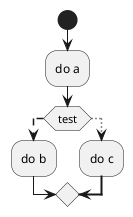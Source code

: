 {
  "sha1": "56byyg44zi2fog4v2yianhwxph032up",
  "insertion": {
    "when": "2024-05-30T20:48:20.662Z",
    "user": "plantuml@gmail.com"
  }
}
@startuml
skinparam colorArrowSeparationSpace 3
start
:do a;
if (test) then
-[dashed]->
:do b;
else
-[dotted]->
:do c;
-[bold]->
endif
@enduml
